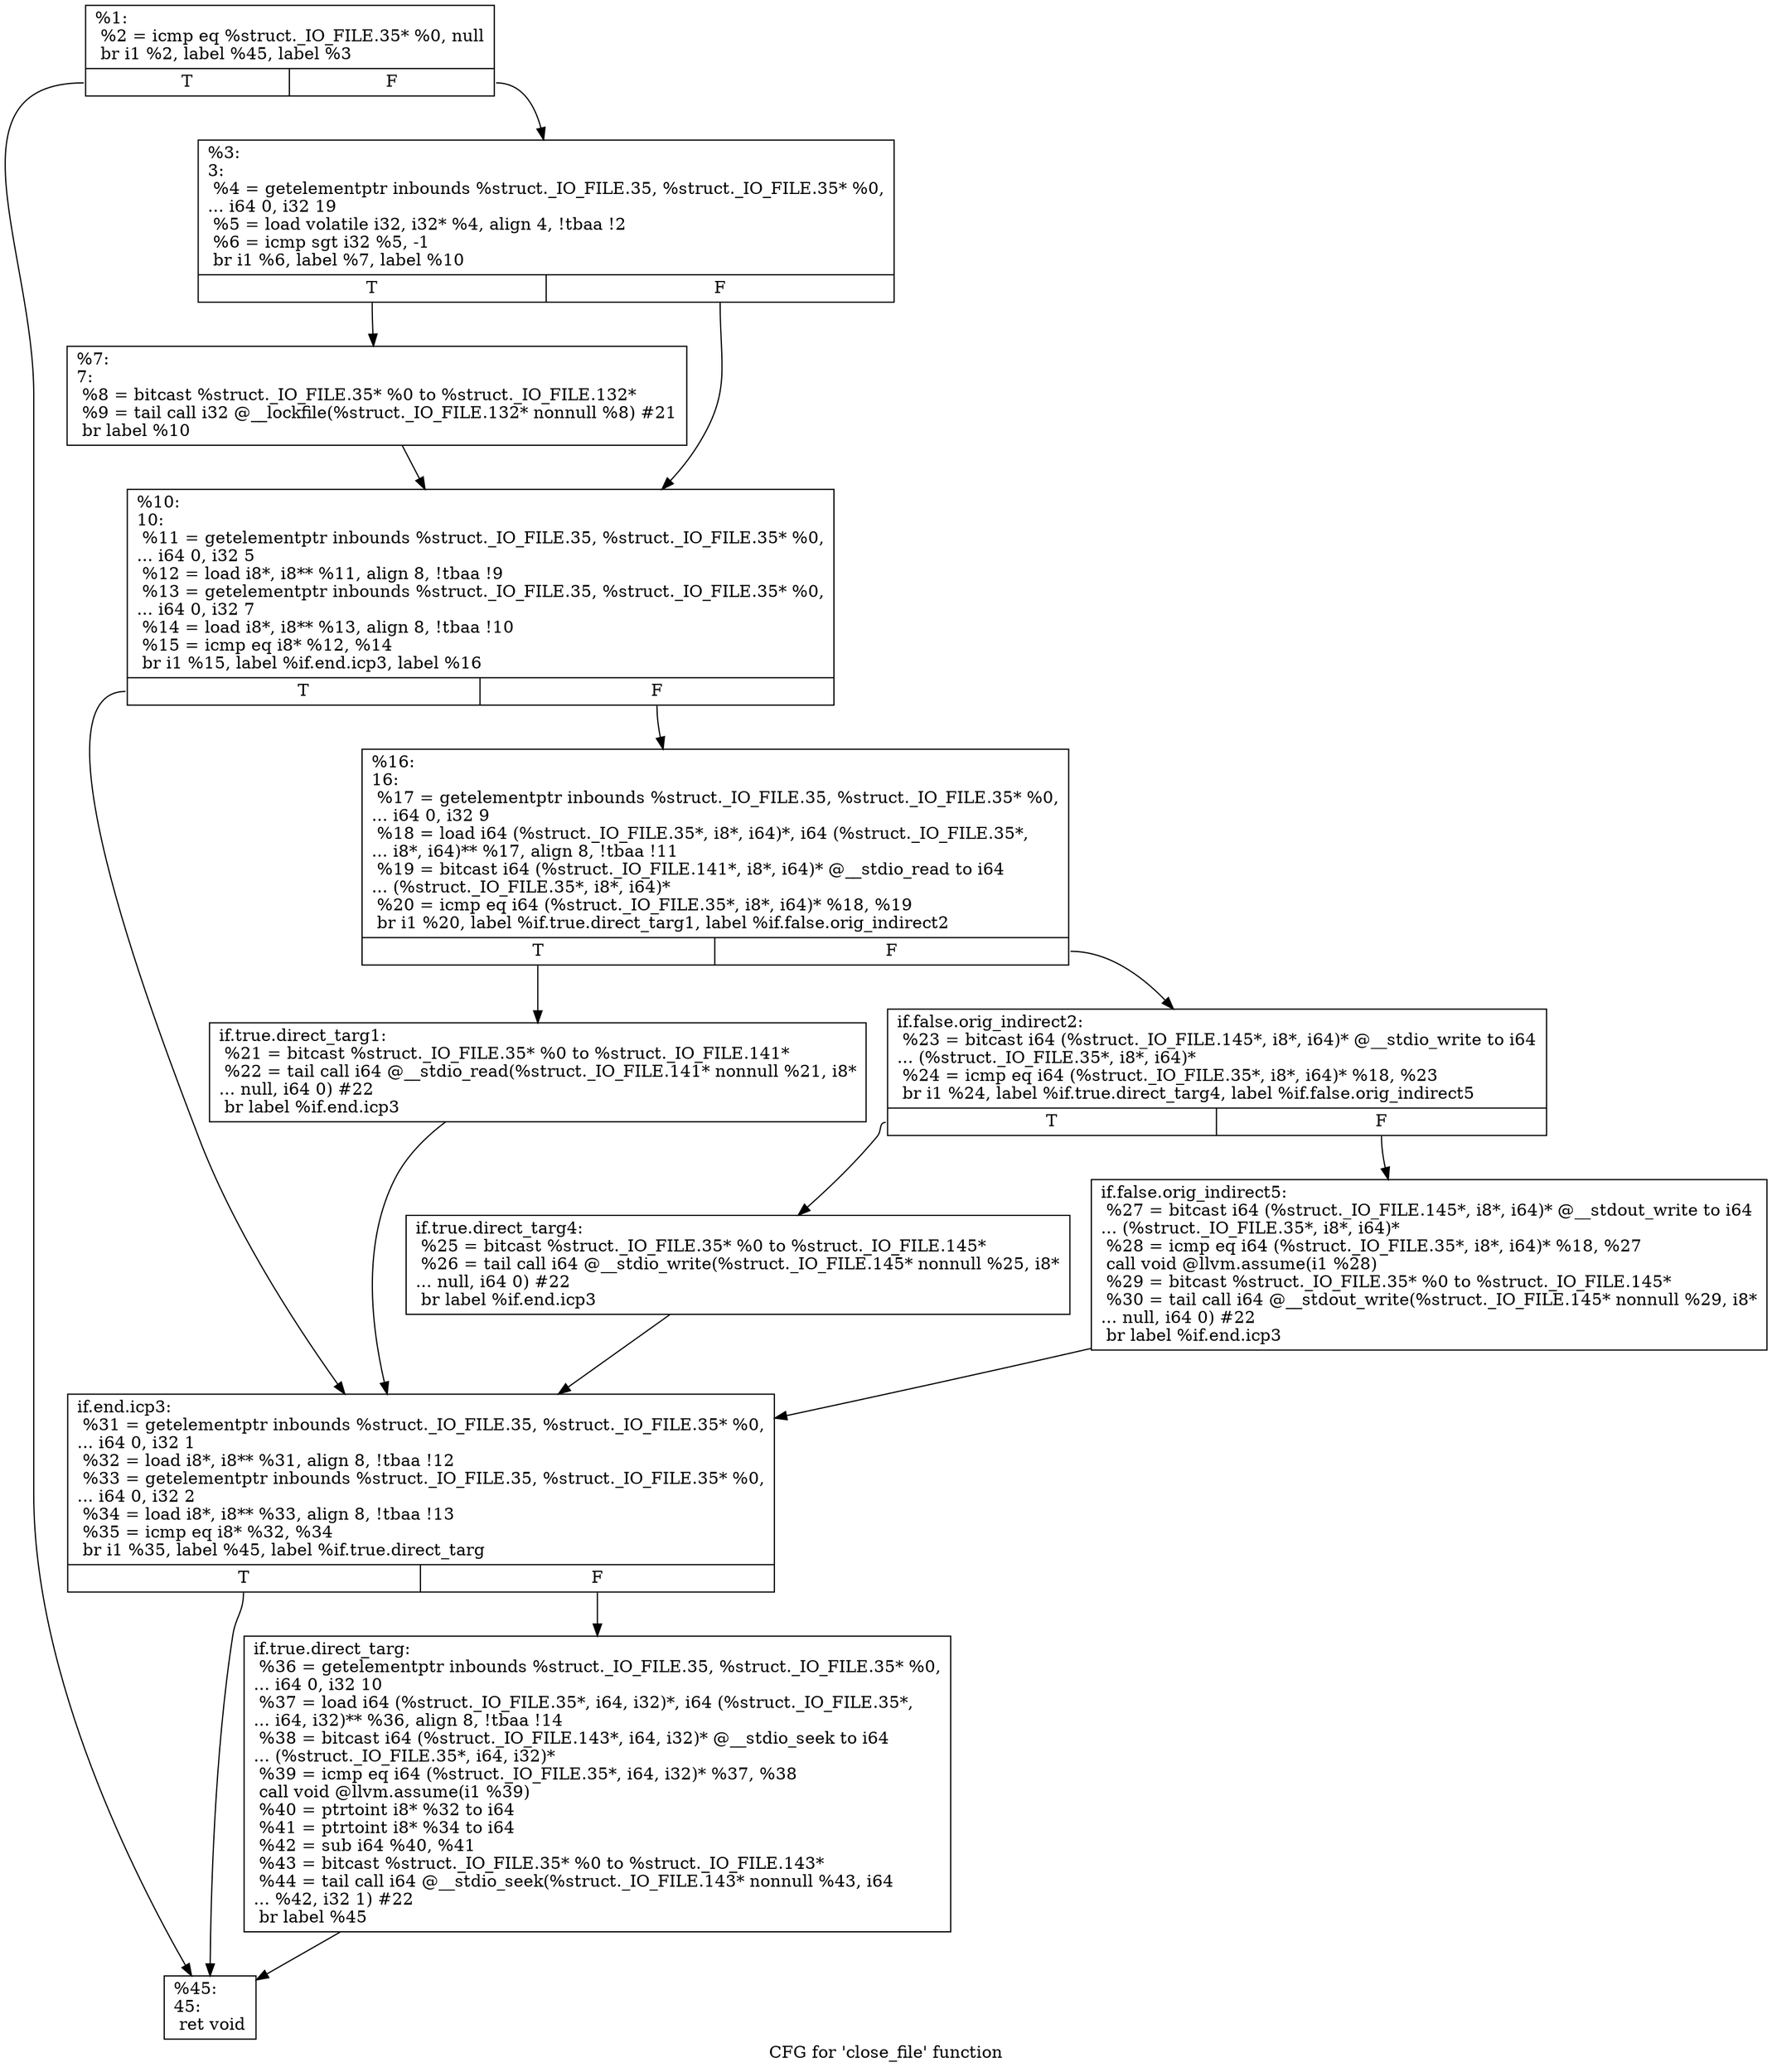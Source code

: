 digraph "CFG for 'close_file' function" {
	label="CFG for 'close_file' function";

	Node0x29ac9d0 [shape=record,label="{%1:\l  %2 = icmp eq %struct._IO_FILE.35* %0, null\l  br i1 %2, label %45, label %3\l|{<s0>T|<s1>F}}"];
	Node0x29ac9d0:s0 -> Node0x29acdb0;
	Node0x29ac9d0:s1 -> Node0x29aca90;
	Node0x29aca90 [shape=record,label="{%3:\l3:                                                \l  %4 = getelementptr inbounds %struct._IO_FILE.35, %struct._IO_FILE.35* %0,\l... i64 0, i32 19\l  %5 = load volatile i32, i32* %4, align 4, !tbaa !2\l  %6 = icmp sgt i32 %5, -1\l  br i1 %6, label %7, label %10\l|{<s0>T|<s1>F}}"];
	Node0x29aca90:s0 -> Node0x29acae0;
	Node0x29aca90:s1 -> Node0x29acb30;
	Node0x29acae0 [shape=record,label="{%7:\l7:                                                \l  %8 = bitcast %struct._IO_FILE.35* %0 to %struct._IO_FILE.132*\l  %9 = tail call i32 @__lockfile(%struct._IO_FILE.132* nonnull %8) #21\l  br label %10\l}"];
	Node0x29acae0 -> Node0x29acb30;
	Node0x29acb30 [shape=record,label="{%10:\l10:                                               \l  %11 = getelementptr inbounds %struct._IO_FILE.35, %struct._IO_FILE.35* %0,\l... i64 0, i32 5\l  %12 = load i8*, i8** %11, align 8, !tbaa !9\l  %13 = getelementptr inbounds %struct._IO_FILE.35, %struct._IO_FILE.35* %0,\l... i64 0, i32 7\l  %14 = load i8*, i8** %13, align 8, !tbaa !10\l  %15 = icmp eq i8* %12, %14\l  br i1 %15, label %if.end.icp3, label %16\l|{<s0>T|<s1>F}}"];
	Node0x29acb30:s0 -> Node0x29acd10;
	Node0x29acb30:s1 -> Node0x29acb80;
	Node0x29acb80 [shape=record,label="{%16:\l16:                                               \l  %17 = getelementptr inbounds %struct._IO_FILE.35, %struct._IO_FILE.35* %0,\l... i64 0, i32 9\l  %18 = load i64 (%struct._IO_FILE.35*, i8*, i64)*, i64 (%struct._IO_FILE.35*,\l... i8*, i64)** %17, align 8, !tbaa !11\l  %19 = bitcast i64 (%struct._IO_FILE.141*, i8*, i64)* @__stdio_read to i64\l... (%struct._IO_FILE.35*, i8*, i64)*\l  %20 = icmp eq i64 (%struct._IO_FILE.35*, i8*, i64)* %18, %19\l  br i1 %20, label %if.true.direct_targ1, label %if.false.orig_indirect2\l|{<s0>T|<s1>F}}"];
	Node0x29acb80:s0 -> Node0x29acbd0;
	Node0x29acb80:s1 -> Node0x29acc20;
	Node0x29acbd0 [shape=record,label="{if.true.direct_targ1:                             \l  %21 = bitcast %struct._IO_FILE.35* %0 to %struct._IO_FILE.141*\l  %22 = tail call i64 @__stdio_read(%struct._IO_FILE.141* nonnull %21, i8*\l... null, i64 0) #22\l  br label %if.end.icp3\l}"];
	Node0x29acbd0 -> Node0x29acd10;
	Node0x29acc20 [shape=record,label="{if.false.orig_indirect2:                          \l  %23 = bitcast i64 (%struct._IO_FILE.145*, i8*, i64)* @__stdio_write to i64\l... (%struct._IO_FILE.35*, i8*, i64)*\l  %24 = icmp eq i64 (%struct._IO_FILE.35*, i8*, i64)* %18, %23\l  br i1 %24, label %if.true.direct_targ4, label %if.false.orig_indirect5\l|{<s0>T|<s1>F}}"];
	Node0x29acc20:s0 -> Node0x29acc70;
	Node0x29acc20:s1 -> Node0x29accc0;
	Node0x29acc70 [shape=record,label="{if.true.direct_targ4:                             \l  %25 = bitcast %struct._IO_FILE.35* %0 to %struct._IO_FILE.145*\l  %26 = tail call i64 @__stdio_write(%struct._IO_FILE.145* nonnull %25, i8*\l... null, i64 0) #22\l  br label %if.end.icp3\l}"];
	Node0x29acc70 -> Node0x29acd10;
	Node0x29accc0 [shape=record,label="{if.false.orig_indirect5:                          \l  %27 = bitcast i64 (%struct._IO_FILE.145*, i8*, i64)* @__stdout_write to i64\l... (%struct._IO_FILE.35*, i8*, i64)*\l  %28 = icmp eq i64 (%struct._IO_FILE.35*, i8*, i64)* %18, %27\l  call void @llvm.assume(i1 %28)\l  %29 = bitcast %struct._IO_FILE.35* %0 to %struct._IO_FILE.145*\l  %30 = tail call i64 @__stdout_write(%struct._IO_FILE.145* nonnull %29, i8*\l... null, i64 0) #22\l  br label %if.end.icp3\l}"];
	Node0x29accc0 -> Node0x29acd10;
	Node0x29acd10 [shape=record,label="{if.end.icp3:                                      \l  %31 = getelementptr inbounds %struct._IO_FILE.35, %struct._IO_FILE.35* %0,\l... i64 0, i32 1\l  %32 = load i8*, i8** %31, align 8, !tbaa !12\l  %33 = getelementptr inbounds %struct._IO_FILE.35, %struct._IO_FILE.35* %0,\l... i64 0, i32 2\l  %34 = load i8*, i8** %33, align 8, !tbaa !13\l  %35 = icmp eq i8* %32, %34\l  br i1 %35, label %45, label %if.true.direct_targ\l|{<s0>T|<s1>F}}"];
	Node0x29acd10:s0 -> Node0x29acdb0;
	Node0x29acd10:s1 -> Node0x29acd60;
	Node0x29acd60 [shape=record,label="{if.true.direct_targ:                              \l  %36 = getelementptr inbounds %struct._IO_FILE.35, %struct._IO_FILE.35* %0,\l... i64 0, i32 10\l  %37 = load i64 (%struct._IO_FILE.35*, i64, i32)*, i64 (%struct._IO_FILE.35*,\l... i64, i32)** %36, align 8, !tbaa !14\l  %38 = bitcast i64 (%struct._IO_FILE.143*, i64, i32)* @__stdio_seek to i64\l... (%struct._IO_FILE.35*, i64, i32)*\l  %39 = icmp eq i64 (%struct._IO_FILE.35*, i64, i32)* %37, %38\l  call void @llvm.assume(i1 %39)\l  %40 = ptrtoint i8* %32 to i64\l  %41 = ptrtoint i8* %34 to i64\l  %42 = sub i64 %40, %41\l  %43 = bitcast %struct._IO_FILE.35* %0 to %struct._IO_FILE.143*\l  %44 = tail call i64 @__stdio_seek(%struct._IO_FILE.143* nonnull %43, i64\l... %42, i32 1) #22\l  br label %45\l}"];
	Node0x29acd60 -> Node0x29acdb0;
	Node0x29acdb0 [shape=record,label="{%45:\l45:                                               \l  ret void\l}"];
}
